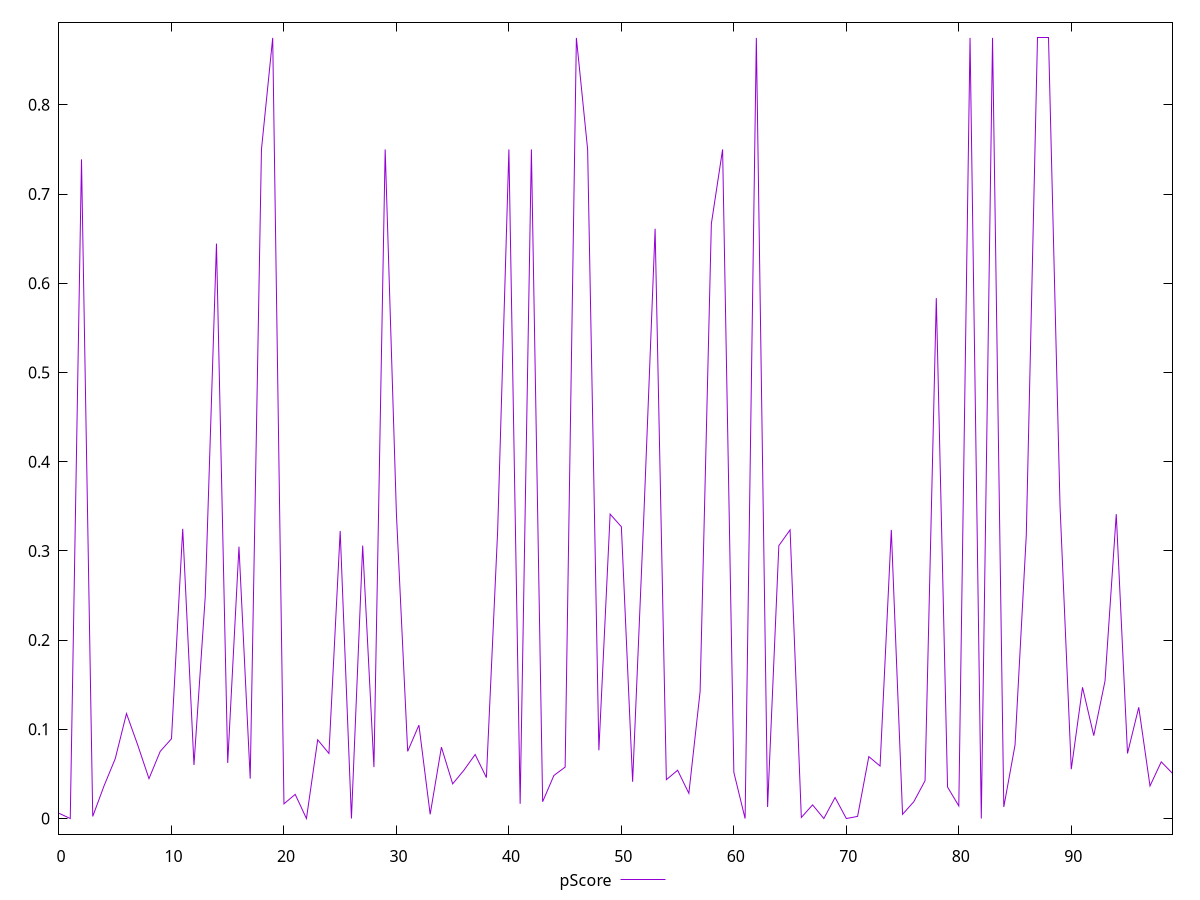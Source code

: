 reset

$pScore <<EOF
0 0.00588235294117645
1 0
2 0.7388888888888889
3 0.0023529411764705577
4 0.03647058823529409
5 0.06705882352941173
6 0.11764705882352938
7 0.08235294117647057
8 0.04470588235294115
9 0.07529411764705879
10 0.08941176470588236
11 0.3247058823529412
12 0.06
13 0.24823529411764705
14 0.6444444444444445
15 0.062352941176470555
16 0.30470588235294116
17 0.04470588235294115
18 0.75
19 0.875
20 0.016470588235294126
21 0.027058823529411746
22 0
23 0.08823529411764702
24 0.07294117647058823
25 0.3223529411764706
26 0
27 0.3058823529411765
28 0.057647058823529385
29 0.75
30 0.3411764705882353
31 0.07529411764705879
32 0.10470588235294115
33 0.004705882352941171
34 0.08000000000000002
35 0.0388235294117647
36 0.05411764705882349
37 0.07176470588235295
38 0.045882352941176485
39 0.3223529411764706
40 0.75
41 0.016470588235294126
42 0.75
43 0.018823529411764683
44 0.04823529411764704
45 0.057647058823529385
46 0.875
47 0.75
48 0.07647058823529412
49 0.3411764705882353
50 0.32705882352941174
51 0.04117647058823526
52 0.33999999999999997
53 0.6611111111111111
54 0.04352941176470587
55 0.05411764705882349
56 0.028235294117647025
57 0.14235294117647057
58 0.6666666666666666
59 0.75
60 0.051764705882352935
61 0
62 0.875
63 0.012941176470588234
64 0.3058823529411765
65 0.32352941176470584
66 0.0011764705882352788
67 0.015294117647058791
68 0
69 0.023529411764705854
70 0
71 0.0023529411764705577
72 0.06941176470588234
73 0.05882352941176472
74 0.32352941176470584
75 0.004705882352941171
76 0.018823529411764683
77 0.04235294117647059
78 0.5833333333333334
79 0.03529411764705881
80 0.014117647058823513
81 0.875
82 0
83 0.875
84 0.012941176470588234
85 0.08235294117647057
86 0.3176470588235294
87 0.875
88 0.875
89 0.35058823529411764
90 0.05529411764705883
91 0.14705882352941174
92 0.09294117647058825
93 0.15411764705882353
94 0.3411764705882353
95 0.07294117647058823
96 0.12470588235294117
97 0.03647058823529409
98 0.06352941176470589
99 0.050588235294117656
EOF

set key outside below
set xrange [0:99]
set yrange [-0.0175:0.8925]
set trange [-0.0175:0.8925]
set terminal svg size 640, 500 enhanced background rgb 'white'
set output "reports/report_00028_2021-02-24T12-49-42.674Z/uses-text-compression/samples/agenda/pScore/values.svg"

plot $pScore title "pScore" with line

reset
